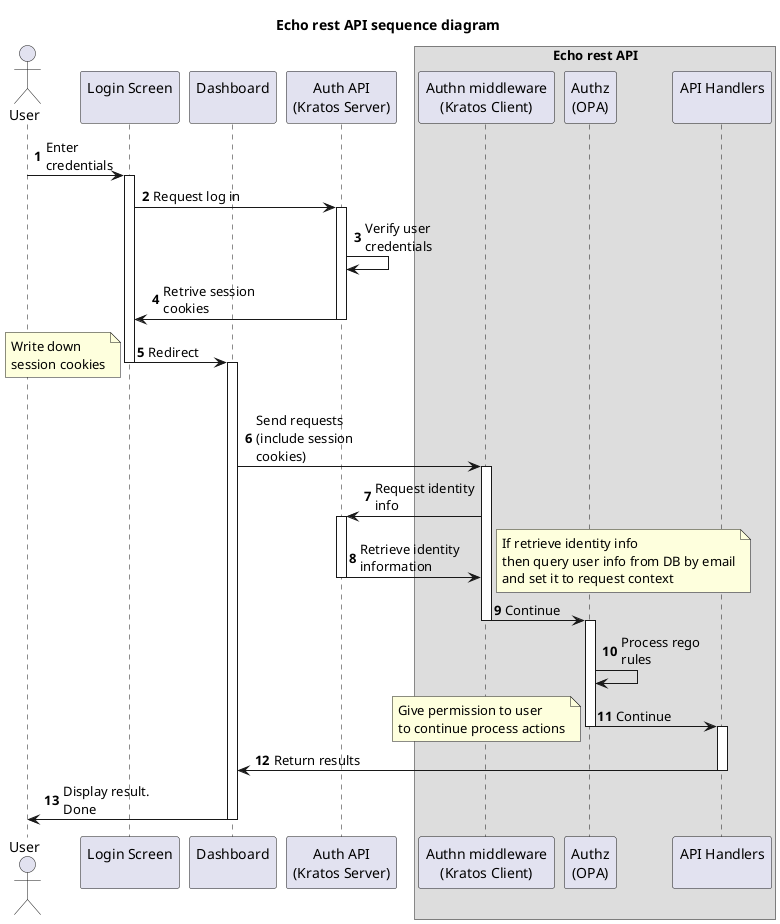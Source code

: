 @startuml request_flow
title Echo rest API sequence diagram

autonumber
skinparam maxMessageSize 100

actor "User" as user
participant "Login Screen\n" as login_scr
participant "Dashboard\n" as dashboard
participant "Auth API\n(Kratos Server)" as authn_api

box "Echo rest API"
participant "Authn middleware\n(Kratos Client)" as authn_midd
participant "Authz\n(OPA)" as authz_opa
participant "API Handlers\n" as api_handlers
end box

user -> login_scr : Enter credentials
activate login_scr
login_scr -> authn_api : Request log in
activate authn_api
authn_api -> authn_api : Verify user credentials
authn_api -> login_scr : Retrive session cookies
deactivate authn_api
login_scr -> dashboard : Redirect
note left: Write down \nsession cookies
deactivate login_scr
activate dashboard

|||
dashboard -> authn_midd: Send requests (include session cookies)
activate authn_midd
authn_midd -> authn_api: Request identity info
activate authn_api
authn_api -> authn_midd: Retrieve identity information
deactivate authn_api
note right: If retrieve identity info \nthen query user info from DB by email\nand set it to request context
authn_midd -> authz_opa: Continue
deactivate authn_midd
activate authz_opa
authz_opa -> authz_opa: Process rego rules
authz_opa -> api_handlers: Continue
note left: Give permission to user\nto continue process actions 
deactivate authz_opa
activate api_handlers

api_handlers -> dashboard : Return results
deactivate api_handlers
dashboard -> user : Display result. Done
deactivate dashboard

@enduml